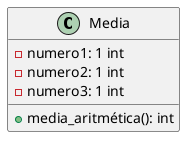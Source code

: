 @startuml media
class Media {	
    - numero1: 1 int
    - numero2: 1 int
    - numero3: 1 int
    + media_aritmética(): int
}
@enduml
